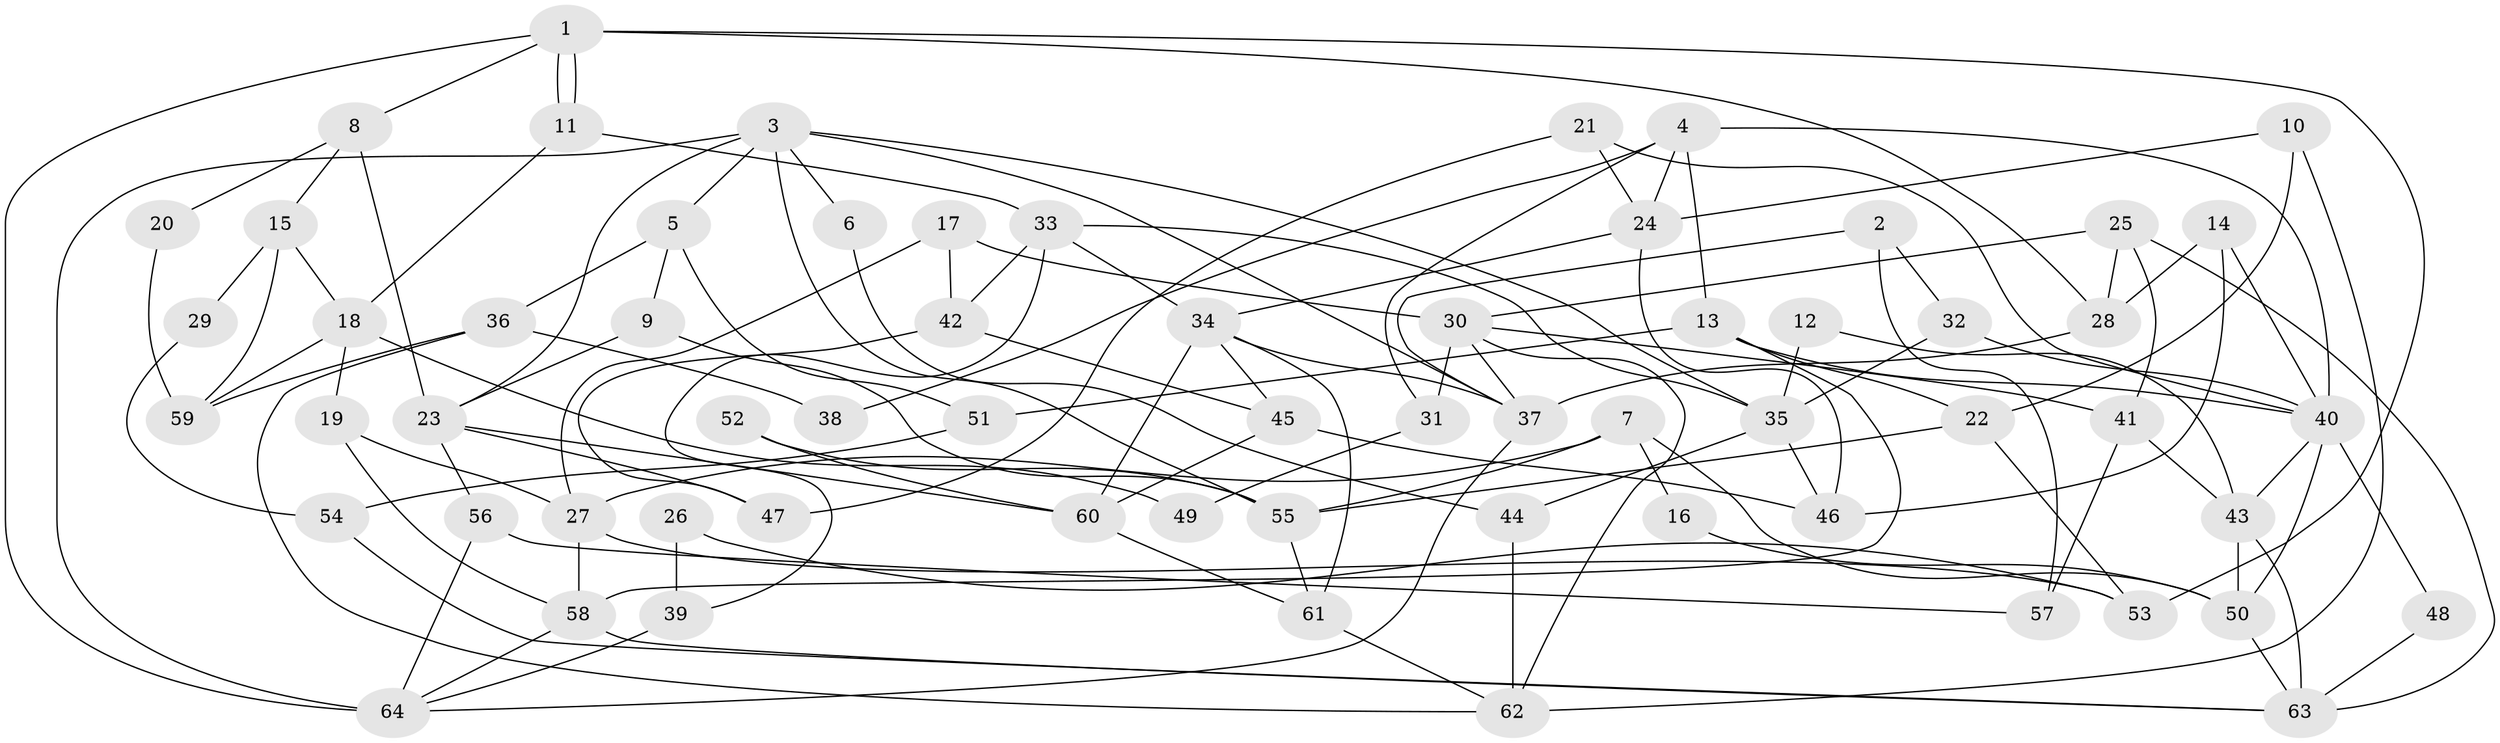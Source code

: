 // coarse degree distribution, {6: 0.09090909090909091, 3: 0.18181818181818182, 13: 0.022727272727272728, 5: 0.20454545454545456, 4: 0.2727272727272727, 7: 0.045454545454545456, 2: 0.11363636363636363, 12: 0.022727272727272728, 10: 0.022727272727272728, 8: 0.022727272727272728}
// Generated by graph-tools (version 1.1) at 2025/18/03/04/25 18:18:50]
// undirected, 64 vertices, 128 edges
graph export_dot {
graph [start="1"]
  node [color=gray90,style=filled];
  1;
  2;
  3;
  4;
  5;
  6;
  7;
  8;
  9;
  10;
  11;
  12;
  13;
  14;
  15;
  16;
  17;
  18;
  19;
  20;
  21;
  22;
  23;
  24;
  25;
  26;
  27;
  28;
  29;
  30;
  31;
  32;
  33;
  34;
  35;
  36;
  37;
  38;
  39;
  40;
  41;
  42;
  43;
  44;
  45;
  46;
  47;
  48;
  49;
  50;
  51;
  52;
  53;
  54;
  55;
  56;
  57;
  58;
  59;
  60;
  61;
  62;
  63;
  64;
  1 -- 64;
  1 -- 11;
  1 -- 11;
  1 -- 8;
  1 -- 28;
  1 -- 53;
  2 -- 57;
  2 -- 37;
  2 -- 32;
  3 -- 64;
  3 -- 37;
  3 -- 5;
  3 -- 6;
  3 -- 23;
  3 -- 35;
  3 -- 55;
  4 -- 40;
  4 -- 13;
  4 -- 24;
  4 -- 31;
  4 -- 38;
  5 -- 9;
  5 -- 36;
  5 -- 51;
  6 -- 44;
  7 -- 50;
  7 -- 27;
  7 -- 16;
  7 -- 55;
  8 -- 23;
  8 -- 15;
  8 -- 20;
  9 -- 55;
  9 -- 23;
  10 -- 22;
  10 -- 24;
  10 -- 62;
  11 -- 33;
  11 -- 18;
  12 -- 43;
  12 -- 35;
  13 -- 22;
  13 -- 40;
  13 -- 51;
  13 -- 58;
  14 -- 28;
  14 -- 46;
  14 -- 40;
  15 -- 18;
  15 -- 29;
  15 -- 59;
  16 -- 50;
  17 -- 30;
  17 -- 27;
  17 -- 42;
  18 -- 59;
  18 -- 19;
  18 -- 49;
  19 -- 58;
  19 -- 27;
  20 -- 59;
  21 -- 40;
  21 -- 24;
  21 -- 47;
  22 -- 53;
  22 -- 55;
  23 -- 60;
  23 -- 47;
  23 -- 56;
  24 -- 46;
  24 -- 34;
  25 -- 63;
  25 -- 28;
  25 -- 30;
  25 -- 41;
  26 -- 39;
  26 -- 53;
  27 -- 58;
  27 -- 53;
  28 -- 37;
  29 -- 54;
  30 -- 62;
  30 -- 31;
  30 -- 37;
  30 -- 41;
  31 -- 49;
  32 -- 35;
  32 -- 40;
  33 -- 34;
  33 -- 42;
  33 -- 35;
  33 -- 39;
  34 -- 61;
  34 -- 37;
  34 -- 45;
  34 -- 60;
  35 -- 44;
  35 -- 46;
  36 -- 62;
  36 -- 38;
  36 -- 59;
  37 -- 64;
  39 -- 64;
  40 -- 43;
  40 -- 48;
  40 -- 50;
  41 -- 43;
  41 -- 57;
  42 -- 47;
  42 -- 45;
  43 -- 50;
  43 -- 63;
  44 -- 62;
  45 -- 46;
  45 -- 60;
  48 -- 63;
  50 -- 63;
  51 -- 54;
  52 -- 60;
  52 -- 55;
  54 -- 63;
  55 -- 61;
  56 -- 64;
  56 -- 57;
  58 -- 63;
  58 -- 64;
  60 -- 61;
  61 -- 62;
}
